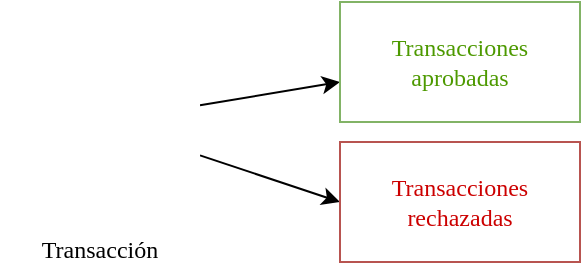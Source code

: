 <mxfile>
    <diagram id="NwwMibQ1yu2yw5W7UFah" name="Page-1">
        <mxGraphModel dx="402" dy="585" grid="1" gridSize="10" guides="1" tooltips="1" connect="1" arrows="1" fold="1" page="1" pageScale="1" pageWidth="850" pageHeight="1100" math="0" shadow="0">
            <root>
                <mxCell id="0"/>
                <mxCell id="1" parent="0"/>
                <mxCell id="12" value="" style="edgeStyle=none;html=1;fontFamily=Tahoma;" edge="1" parent="1" source="2" target="11">
                    <mxGeometry relative="1" as="geometry"/>
                </mxCell>
                <mxCell id="14" style="edgeStyle=none;html=1;entryX=0;entryY=0.5;entryDx=0;entryDy=0;fontFamily=Tahoma;" edge="1" parent="1" source="2" target="13">
                    <mxGeometry relative="1" as="geometry"/>
                </mxCell>
                <mxCell id="2" value="Transacción" style="shape=image;verticalLabelPosition=bottom;labelBackgroundColor=default;verticalAlign=top;aspect=fixed;imageAspect=0;image=https://static.thenounproject.com/png/1588868-200.png;fontFamily=Tahoma;imageBorder=none;imageBackground=default;" vertex="1" parent="1">
                    <mxGeometry x="110" y="240" width="100" height="100" as="geometry"/>
                </mxCell>
                <mxCell id="11" value="Transacciones aprobadas" style="whiteSpace=wrap;html=1;verticalAlign=middle;labelBackgroundColor=default;fillColor=none;strokeColor=#82b366;fontColor=#4D9900;fontFamily=Tahoma;" vertex="1" parent="1">
                    <mxGeometry x="280" y="230" width="120" height="60" as="geometry"/>
                </mxCell>
                <mxCell id="13" value="Transacciones rechazadas" style="whiteSpace=wrap;html=1;verticalAlign=middle;labelBackgroundColor=default;fillColor=none;strokeColor=#b85450;fontColor=#CC0000;fontFamily=Tahoma;" vertex="1" parent="1">
                    <mxGeometry x="280" y="300" width="120" height="60" as="geometry"/>
                </mxCell>
            </root>
        </mxGraphModel>
    </diagram>
</mxfile>